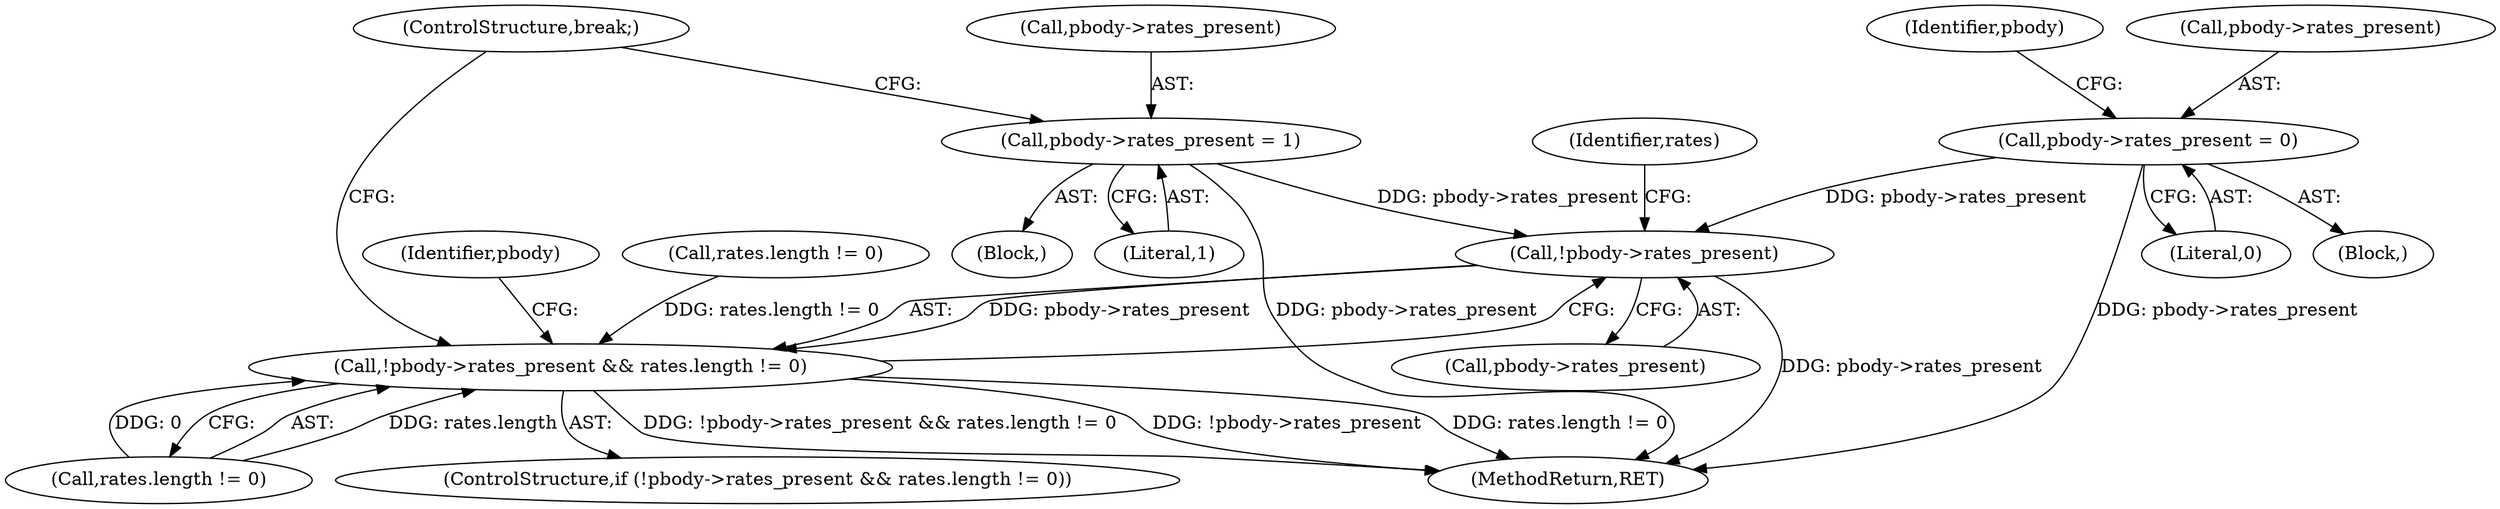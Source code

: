 digraph "0_tcpdump_99798bd9a41bd3d03fdc1e949810a38967f20ed3@pointer" {
"1000486" [label="(Call,!pbody->rates_present)"];
"1000501" [label="(Call,pbody->rates_present = 1)"];
"1000134" [label="(Call,pbody->rates_present = 0)"];
"1000485" [label="(Call,!pbody->rates_present && rates.length != 0)"];
"1000484" [label="(ControlStructure,if (!pbody->rates_present && rates.length != 0))"];
"1000501" [label="(Call,pbody->rates_present = 1)"];
"1000134" [label="(Call,pbody->rates_present = 0)"];
"1000766" [label="(MethodReturn,RET)"];
"1000138" [label="(Literal,0)"];
"1000487" [label="(Call,pbody->rates_present)"];
"1000490" [label="(Call,rates.length != 0)"];
"1000426" [label="(Call,rates.length != 0)"];
"1000505" [label="(Literal,1)"];
"1000116" [label="(Block,)"];
"1000506" [label="(ControlStructure,break;)"];
"1000486" [label="(Call,!pbody->rates_present)"];
"1000498" [label="(Identifier,pbody)"];
"1000141" [label="(Identifier,pbody)"];
"1000495" [label="(Block,)"];
"1000502" [label="(Call,pbody->rates_present)"];
"1000492" [label="(Identifier,rates)"];
"1000135" [label="(Call,pbody->rates_present)"];
"1000485" [label="(Call,!pbody->rates_present && rates.length != 0)"];
"1000486" -> "1000485"  [label="AST: "];
"1000486" -> "1000487"  [label="CFG: "];
"1000487" -> "1000486"  [label="AST: "];
"1000492" -> "1000486"  [label="CFG: "];
"1000485" -> "1000486"  [label="CFG: "];
"1000486" -> "1000766"  [label="DDG: pbody->rates_present"];
"1000486" -> "1000485"  [label="DDG: pbody->rates_present"];
"1000501" -> "1000486"  [label="DDG: pbody->rates_present"];
"1000134" -> "1000486"  [label="DDG: pbody->rates_present"];
"1000501" -> "1000495"  [label="AST: "];
"1000501" -> "1000505"  [label="CFG: "];
"1000502" -> "1000501"  [label="AST: "];
"1000505" -> "1000501"  [label="AST: "];
"1000506" -> "1000501"  [label="CFG: "];
"1000501" -> "1000766"  [label="DDG: pbody->rates_present"];
"1000134" -> "1000116"  [label="AST: "];
"1000134" -> "1000138"  [label="CFG: "];
"1000135" -> "1000134"  [label="AST: "];
"1000138" -> "1000134"  [label="AST: "];
"1000141" -> "1000134"  [label="CFG: "];
"1000134" -> "1000766"  [label="DDG: pbody->rates_present"];
"1000485" -> "1000484"  [label="AST: "];
"1000485" -> "1000490"  [label="CFG: "];
"1000490" -> "1000485"  [label="AST: "];
"1000498" -> "1000485"  [label="CFG: "];
"1000506" -> "1000485"  [label="CFG: "];
"1000485" -> "1000766"  [label="DDG: !pbody->rates_present"];
"1000485" -> "1000766"  [label="DDG: rates.length != 0"];
"1000485" -> "1000766"  [label="DDG: !pbody->rates_present && rates.length != 0"];
"1000490" -> "1000485"  [label="DDG: rates.length"];
"1000490" -> "1000485"  [label="DDG: 0"];
"1000426" -> "1000485"  [label="DDG: rates.length != 0"];
}
